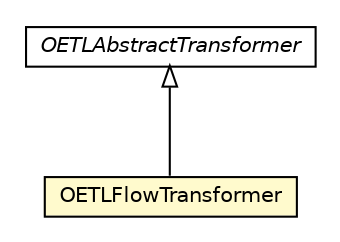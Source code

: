 #!/usr/local/bin/dot
#
# Class diagram 
# Generated by UMLGraph version R5_6-24-gf6e263 (http://www.umlgraph.org/)
#

digraph G {
	edge [fontname="Helvetica",fontsize=10,labelfontname="Helvetica",labelfontsize=10];
	node [fontname="Helvetica",fontsize=10,shape=plaintext];
	nodesep=0.25;
	ranksep=0.5;
	// com.orientechnologies.orient.etl.transformer.OETLFlowTransformer
	c3085005 [label=<<table title="com.orientechnologies.orient.etl.transformer.OETLFlowTransformer" border="0" cellborder="1" cellspacing="0" cellpadding="2" port="p" bgcolor="lemonChiffon" href="./OETLFlowTransformer.html">
		<tr><td><table border="0" cellspacing="0" cellpadding="1">
<tr><td align="center" balign="center"> OETLFlowTransformer </td></tr>
		</table></td></tr>
		</table>>, URL="./OETLFlowTransformer.html", fontname="Helvetica", fontcolor="black", fontsize=10.0];
	// com.orientechnologies.orient.etl.transformer.OETLAbstractTransformer
	c3085007 [label=<<table title="com.orientechnologies.orient.etl.transformer.OETLAbstractTransformer" border="0" cellborder="1" cellspacing="0" cellpadding="2" port="p" href="./OETLAbstractTransformer.html">
		<tr><td><table border="0" cellspacing="0" cellpadding="1">
<tr><td align="center" balign="center"><font face="Helvetica-Oblique"> OETLAbstractTransformer </font></td></tr>
		</table></td></tr>
		</table>>, URL="./OETLAbstractTransformer.html", fontname="Helvetica", fontcolor="black", fontsize=10.0];
	//com.orientechnologies.orient.etl.transformer.OETLFlowTransformer extends com.orientechnologies.orient.etl.transformer.OETLAbstractTransformer
	c3085007:p -> c3085005:p [dir=back,arrowtail=empty];
}

